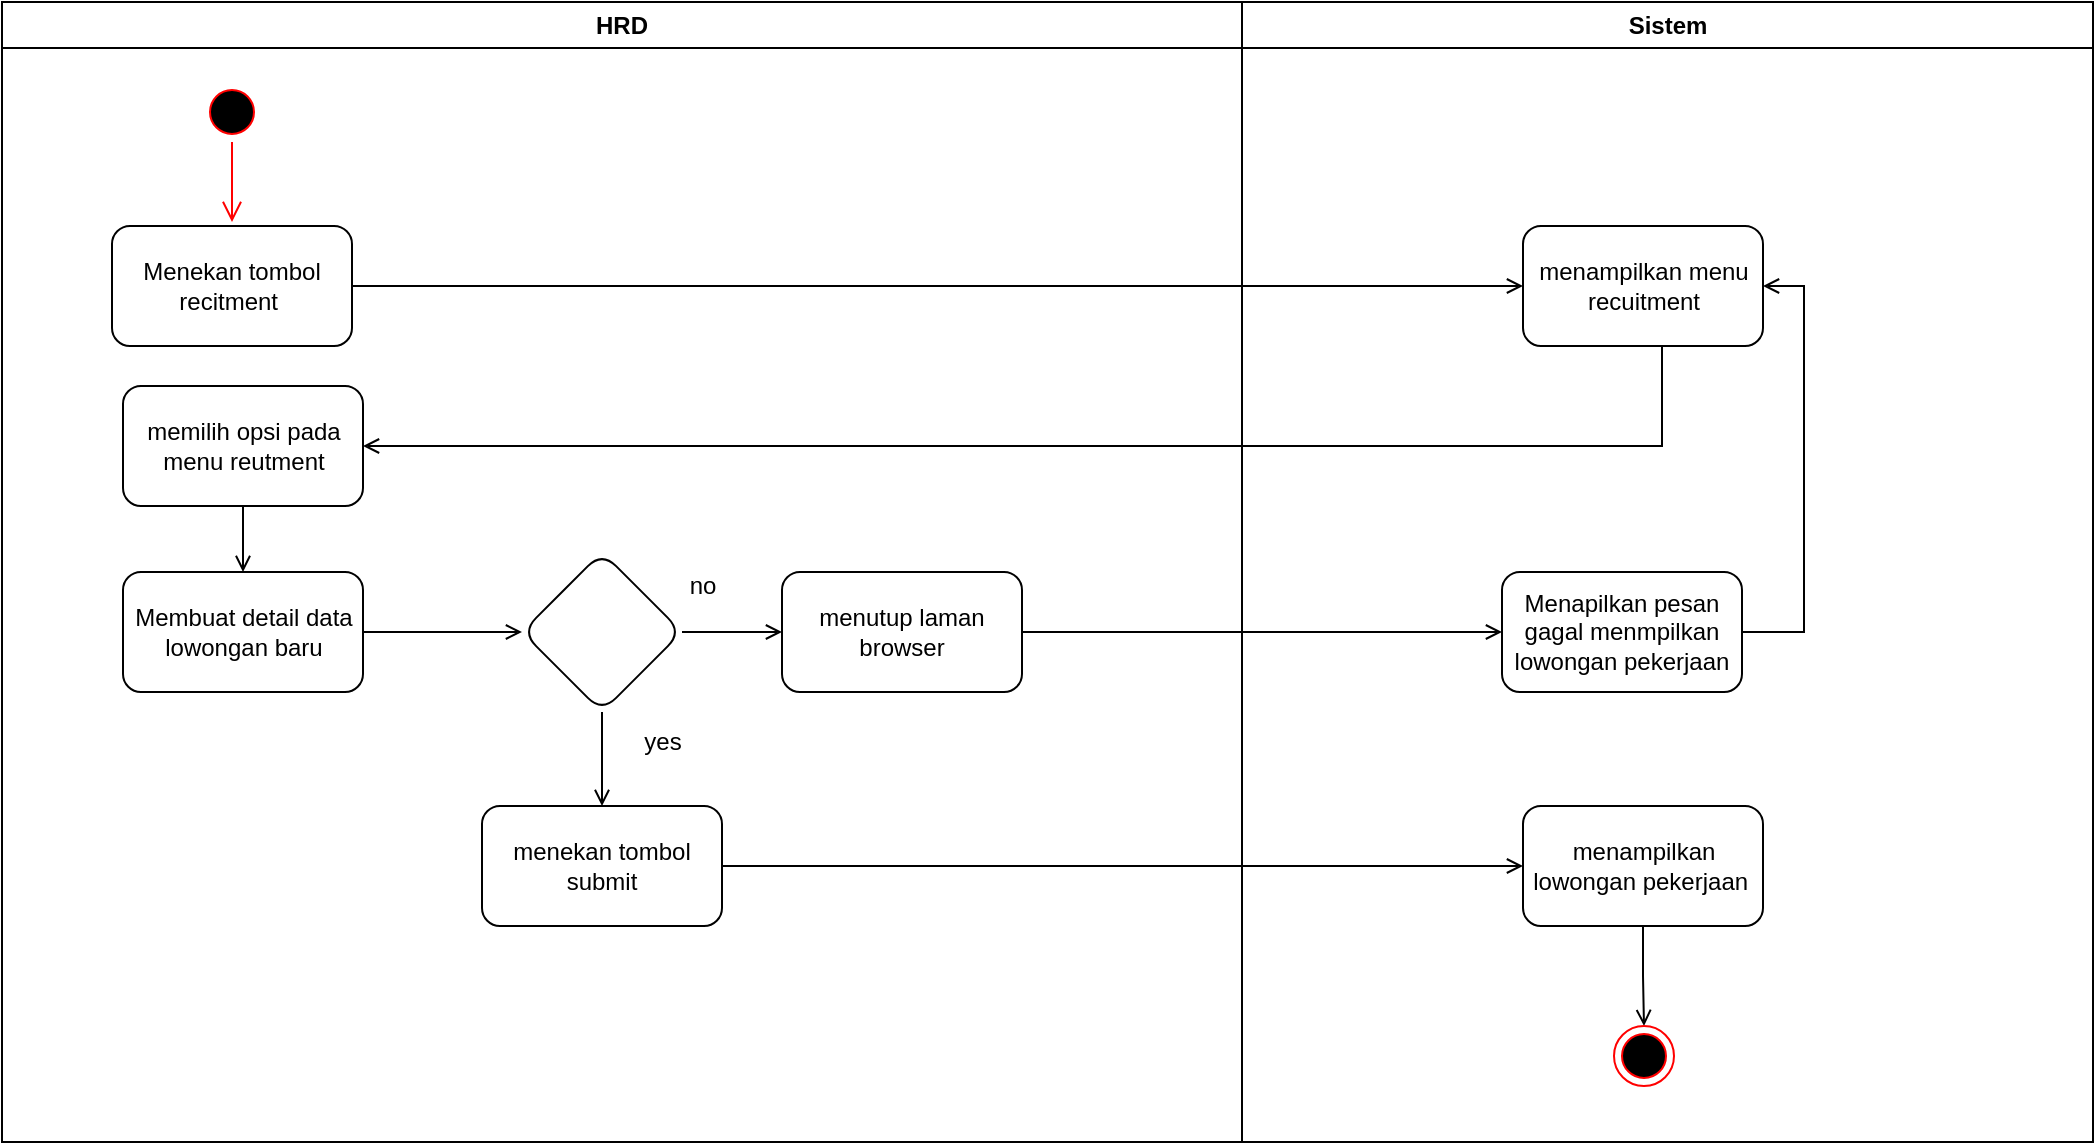 <mxfile version="20.6.0" type="github">
  <diagram name="Page-1" id="e7e014a7-5840-1c2e-5031-d8a46d1fe8dd">
    <mxGraphModel dx="1842" dy="1370" grid="1" gridSize="10" guides="1" tooltips="1" connect="1" arrows="1" fold="1" page="1" pageScale="1" pageWidth="1169" pageHeight="826" background="none" math="0" shadow="0">
      <root>
        <mxCell id="0" />
        <mxCell id="1" parent="0" />
        <mxCell id="2" value="HRD" style="swimlane;whiteSpace=wrap;startSize=23;" parent="1" vertex="1">
          <mxGeometry x="-1090" y="128" width="620" height="570" as="geometry" />
        </mxCell>
        <mxCell id="5" value="" style="ellipse;shape=startState;fillColor=#000000;strokeColor=#ff0000;" parent="2" vertex="1">
          <mxGeometry x="100" y="40" width="30" height="30" as="geometry" />
        </mxCell>
        <mxCell id="6" value="" style="edgeStyle=elbowEdgeStyle;elbow=horizontal;verticalAlign=bottom;endArrow=open;endSize=8;strokeColor=#FF0000;endFill=1;rounded=0" parent="2" source="5" edge="1">
          <mxGeometry x="100" y="40" as="geometry">
            <mxPoint x="115.167" y="110" as="targetPoint" />
          </mxGeometry>
        </mxCell>
        <mxCell id="dArptHiWdp23nT406EOg-41" value="Menekan tombol recitment&amp;nbsp;" style="rounded=1;whiteSpace=wrap;html=1;" parent="2" vertex="1">
          <mxGeometry x="55" y="112" width="120" height="60" as="geometry" />
        </mxCell>
        <mxCell id="dArptHiWdp23nT406EOg-49" value="" style="edgeStyle=orthogonalEdgeStyle;rounded=0;orthogonalLoop=1;jettySize=auto;html=1;endArrow=open;endFill=0;" parent="2" source="dArptHiWdp23nT406EOg-46" target="dArptHiWdp23nT406EOg-48" edge="1">
          <mxGeometry relative="1" as="geometry" />
        </mxCell>
        <mxCell id="dArptHiWdp23nT406EOg-46" value="memilih opsi pada menu reutment" style="whiteSpace=wrap;html=1;fillColor=rgb(255, 255, 255);strokeColor=rgb(0, 0, 0);fontColor=rgb(0, 0, 0);rounded=1;" parent="2" vertex="1">
          <mxGeometry x="60.5" y="192" width="120" height="60" as="geometry" />
        </mxCell>
        <mxCell id="dArptHiWdp23nT406EOg-48" value="Membuat detail data lowongan baru" style="whiteSpace=wrap;html=1;fillColor=rgb(255, 255, 255);strokeColor=rgb(0, 0, 0);fontColor=rgb(0, 0, 0);rounded=1;" parent="2" vertex="1">
          <mxGeometry x="60.5" y="285" width="120" height="60" as="geometry" />
        </mxCell>
        <mxCell id="dArptHiWdp23nT406EOg-58" value="" style="edgeStyle=orthogonalEdgeStyle;rounded=0;orthogonalLoop=1;jettySize=auto;html=1;endArrow=open;endFill=0;" parent="2" source="dArptHiWdp23nT406EOg-50" target="dArptHiWdp23nT406EOg-57" edge="1">
          <mxGeometry relative="1" as="geometry" />
        </mxCell>
        <mxCell id="dArptHiWdp23nT406EOg-50" value="" style="rhombus;whiteSpace=wrap;html=1;fillColor=rgb(255, 255, 255);strokeColor=rgb(0, 0, 0);fontColor=rgb(0, 0, 0);rounded=1;" parent="2" vertex="1">
          <mxGeometry x="260" y="275" width="80" height="80" as="geometry" />
        </mxCell>
        <mxCell id="dArptHiWdp23nT406EOg-51" value="" style="edgeStyle=orthogonalEdgeStyle;rounded=0;orthogonalLoop=1;jettySize=auto;html=1;endArrow=open;endFill=0;" parent="2" source="dArptHiWdp23nT406EOg-48" target="dArptHiWdp23nT406EOg-50" edge="1">
          <mxGeometry relative="1" as="geometry" />
        </mxCell>
        <mxCell id="dArptHiWdp23nT406EOg-52" value="menekan tombol submit" style="whiteSpace=wrap;html=1;fillColor=rgb(255, 255, 255);strokeColor=rgb(0, 0, 0);fontColor=rgb(0, 0, 0);rounded=1;" parent="2" vertex="1">
          <mxGeometry x="240" y="402" width="120" height="60" as="geometry" />
        </mxCell>
        <mxCell id="dArptHiWdp23nT406EOg-53" value="" style="edgeStyle=orthogonalEdgeStyle;rounded=0;orthogonalLoop=1;jettySize=auto;html=1;endArrow=open;endFill=0;" parent="2" source="dArptHiWdp23nT406EOg-50" target="dArptHiWdp23nT406EOg-52" edge="1">
          <mxGeometry relative="1" as="geometry" />
        </mxCell>
        <mxCell id="dArptHiWdp23nT406EOg-57" value="menutup laman browser" style="whiteSpace=wrap;html=1;fillColor=rgb(255, 255, 255);strokeColor=rgb(0, 0, 0);fontColor=rgb(0, 0, 0);rounded=1;" parent="2" vertex="1">
          <mxGeometry x="390" y="285" width="120" height="60" as="geometry" />
        </mxCell>
        <mxCell id="dArptHiWdp23nT406EOg-65" value="yes" style="text;html=1;align=center;verticalAlign=middle;resizable=0;points=[];autosize=1;strokeColor=none;fillColor=none;" parent="2" vertex="1">
          <mxGeometry x="310" y="355" width="40" height="30" as="geometry" />
        </mxCell>
        <mxCell id="3" value="Sistem" style="swimlane;whiteSpace=wrap" parent="1" vertex="1">
          <mxGeometry x="-470" y="128" width="425.5" height="570" as="geometry" />
        </mxCell>
        <mxCell id="dArptHiWdp23nT406EOg-42" value="menampilkan menu recuitment" style="whiteSpace=wrap;html=1;fillColor=rgb(255, 255, 255);strokeColor=rgb(0, 0, 0);fontColor=rgb(0, 0, 0);rounded=1;" parent="3" vertex="1">
          <mxGeometry x="140.5" y="112" width="120" height="60" as="geometry" />
        </mxCell>
        <mxCell id="dArptHiWdp23nT406EOg-69" value="" style="edgeStyle=orthogonalEdgeStyle;rounded=0;orthogonalLoop=1;jettySize=auto;html=1;endArrow=open;endFill=0;" parent="3" source="dArptHiWdp23nT406EOg-55" target="dArptHiWdp23nT406EOg-68" edge="1">
          <mxGeometry relative="1" as="geometry" />
        </mxCell>
        <mxCell id="dArptHiWdp23nT406EOg-55" value="menampilkan lowongan pekerjaan&amp;nbsp;" style="whiteSpace=wrap;html=1;fillColor=rgb(255, 255, 255);strokeColor=rgb(0, 0, 0);fontColor=rgb(0, 0, 0);rounded=1;" parent="3" vertex="1">
          <mxGeometry x="140.5" y="402" width="120" height="60" as="geometry" />
        </mxCell>
        <mxCell id="dArptHiWdp23nT406EOg-61" value="Menapilkan pesan gagal menmpilkan lowongan pekerjaan" style="whiteSpace=wrap;html=1;fillColor=rgb(255, 255, 255);strokeColor=rgb(0, 0, 0);fontColor=rgb(0, 0, 0);rounded=1;" parent="3" vertex="1">
          <mxGeometry x="130" y="285" width="120" height="60" as="geometry" />
        </mxCell>
        <mxCell id="dArptHiWdp23nT406EOg-63" style="edgeStyle=orthogonalEdgeStyle;rounded=0;orthogonalLoop=1;jettySize=auto;html=1;entryX=1;entryY=0.5;entryDx=0;entryDy=0;endArrow=open;endFill=0;" parent="3" source="dArptHiWdp23nT406EOg-61" target="dArptHiWdp23nT406EOg-42" edge="1">
          <mxGeometry relative="1" as="geometry">
            <mxPoint x="300" y="142" as="targetPoint" />
            <Array as="points">
              <mxPoint x="281" y="315" />
              <mxPoint x="281" y="142" />
            </Array>
          </mxGeometry>
        </mxCell>
        <mxCell id="dArptHiWdp23nT406EOg-68" value="" style="ellipse;html=1;shape=endState;fillColor=#000000;strokeColor=#ff0000;" parent="3" vertex="1">
          <mxGeometry x="186" y="512" width="30" height="30" as="geometry" />
        </mxCell>
        <mxCell id="dArptHiWdp23nT406EOg-43" value="" style="edgeStyle=orthogonalEdgeStyle;rounded=0;orthogonalLoop=1;jettySize=auto;html=1;endArrow=open;endFill=0;" parent="1" source="dArptHiWdp23nT406EOg-41" target="dArptHiWdp23nT406EOg-42" edge="1">
          <mxGeometry relative="1" as="geometry" />
        </mxCell>
        <mxCell id="dArptHiWdp23nT406EOg-47" value="" style="edgeStyle=orthogonalEdgeStyle;rounded=0;orthogonalLoop=1;jettySize=auto;html=1;endArrow=open;endFill=0;" parent="1" source="dArptHiWdp23nT406EOg-42" target="dArptHiWdp23nT406EOg-46" edge="1">
          <mxGeometry relative="1" as="geometry">
            <Array as="points">
              <mxPoint x="-260" y="350" />
            </Array>
          </mxGeometry>
        </mxCell>
        <mxCell id="dArptHiWdp23nT406EOg-56" value="" style="edgeStyle=orthogonalEdgeStyle;rounded=0;orthogonalLoop=1;jettySize=auto;html=1;endArrow=open;endFill=0;" parent="1" source="dArptHiWdp23nT406EOg-52" target="dArptHiWdp23nT406EOg-55" edge="1">
          <mxGeometry relative="1" as="geometry" />
        </mxCell>
        <mxCell id="dArptHiWdp23nT406EOg-62" value="" style="edgeStyle=orthogonalEdgeStyle;rounded=0;orthogonalLoop=1;jettySize=auto;html=1;endArrow=open;endFill=0;" parent="1" source="dArptHiWdp23nT406EOg-57" target="dArptHiWdp23nT406EOg-61" edge="1">
          <mxGeometry relative="1" as="geometry" />
        </mxCell>
        <mxCell id="dArptHiWdp23nT406EOg-64" value="no" style="text;html=1;align=center;verticalAlign=middle;resizable=0;points=[];autosize=1;strokeColor=none;fillColor=none;" parent="1" vertex="1">
          <mxGeometry x="-760" y="405" width="40" height="30" as="geometry" />
        </mxCell>
      </root>
    </mxGraphModel>
  </diagram>
</mxfile>
